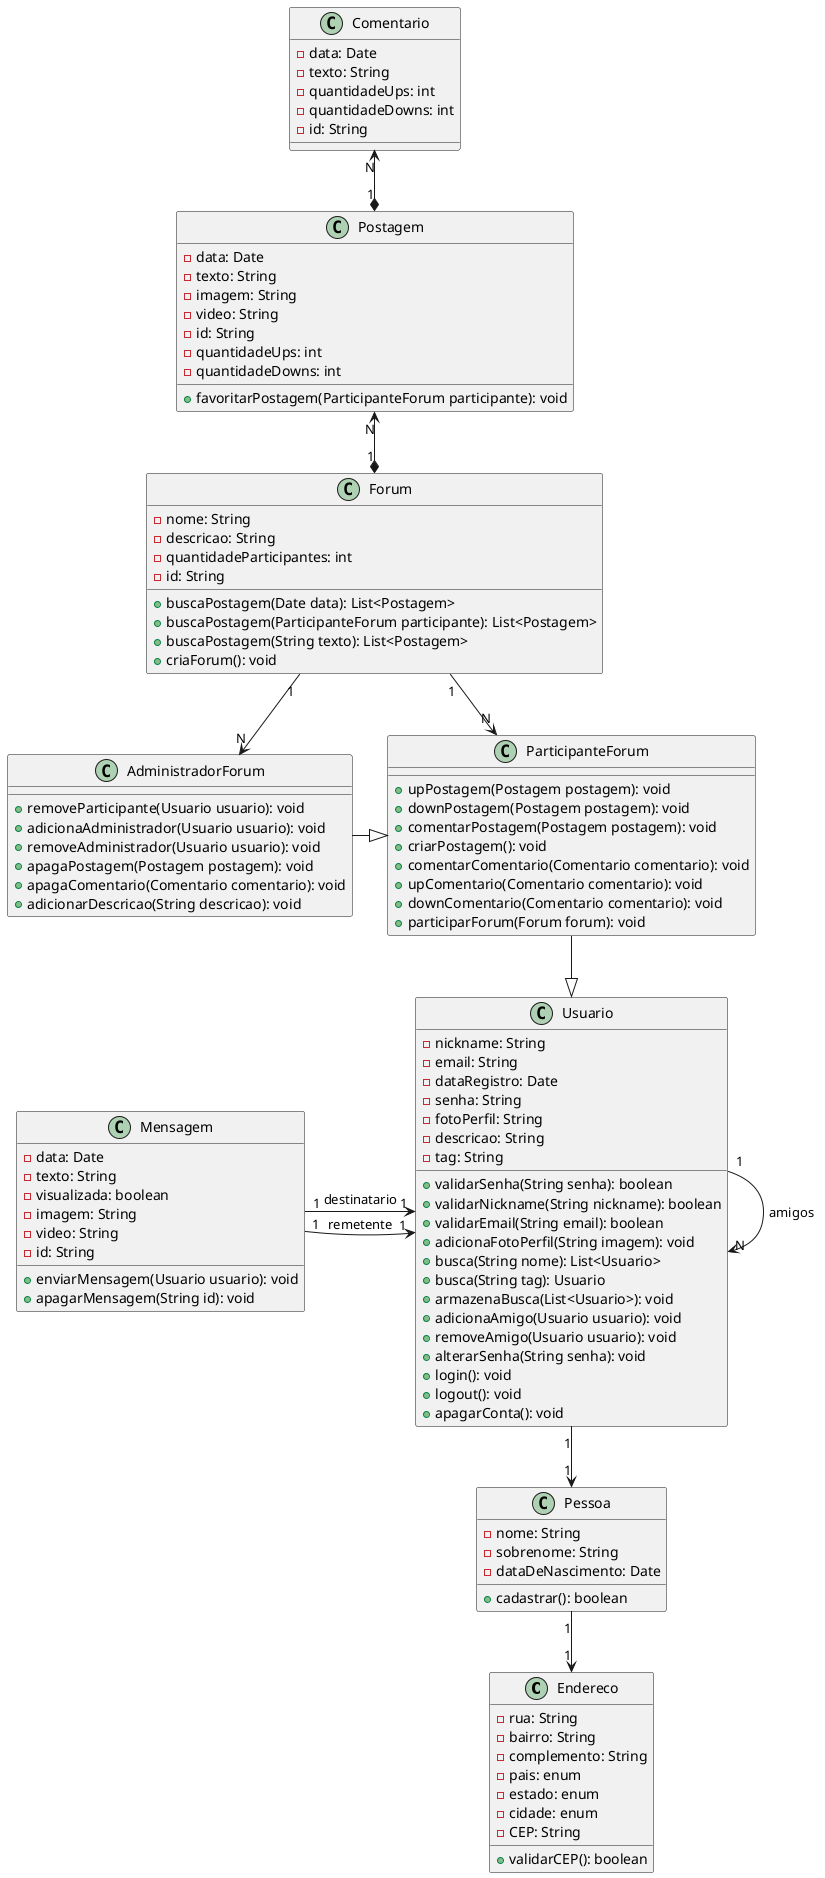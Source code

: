 @startuml diagrama

class Endereco {
-rua: String
-bairro: String
-complemento: String
-pais: enum
-estado: enum
-cidade: enum
-CEP: String
+validarCEP(): boolean
}

class Pessoa {
-nome: String
-sobrenome: String
-dataDeNascimento: Date
+cadastrar(): boolean
}

class Usuario {
-nickname: String
-email: String
-dataRegistro: Date
-senha: String
-fotoPerfil: String
-descricao: String
-tag: String
+validarSenha(String senha): boolean
+validarNickname(String nickname): boolean
+validarEmail(String email): boolean
+adicionaFotoPerfil(String imagem): void
+busca(String nome): List<Usuario>
+busca(String tag): Usuario
+armazenaBusca(List<Usuario>): void
+adicionaAmigo(Usuario usuario): void
+removeAmigo(Usuario usuario): void
+alterarSenha(String senha): void
+login(): void
+logout(): void
+apagarConta(): void
}


class Mensagem {
-data: Date
-texto: String
-visualizada: boolean
-imagem: String
-video: String
-id: String
+enviarMensagem(Usuario usuario): void
+apagarMensagem(String id): void
}

class AdministradorForum {
+removeParticipante(Usuario usuario): void
+adicionaAdministrador(Usuario usuario): void
+removeAdministrador(Usuario usuario): void
+apagaPostagem(Postagem postagem): void
+apagaComentario(Comentario comentario): void
+adicionarDescricao(String descricao): void
}



class ParticipanteForum {
+upPostagem(Postagem postagem): void
+downPostagem(Postagem postagem): void
+comentarPostagem(Postagem postagem): void
+criarPostagem(): void
+comentarComentario(Comentario comentario): void
+upComentario(Comentario comentario): void
+downComentario(Comentario comentario): void
+participarForum(Forum forum): void
}

class Comentario {
-data: Date
-texto: String
-quantidadeUps: int
-quantidadeDowns: int
-id: String
}

class Forum {
-nome: String
-descricao: String
-quantidadeParticipantes: int
-id: String
+buscaPostagem(Date data): List<Postagem>
+buscaPostagem(ParticipanteForum participante): List<Postagem>
+buscaPostagem(String texto): List<Postagem>
+criaForum(): void
}

class Postagem {
-data: Date
-texto: String
-imagem: String
-video: String
-id: String
-quantidadeUps: int
-quantidadeDowns: int
+favoritarPostagem(ParticipanteForum participante): void
}  


Postagem "1" *-up-> "N" Comentario
Forum "1" -down-> "N" ParticipanteForum
Forum "1" -down-> "N" AdministradorForum
Forum "1" *-up-> "N" Postagem
ParticipanteForum --|> Usuario
AdministradorForum -right-|> ParticipanteForum
Usuario "1" --> "N" Usuario : amigos
Usuario "1" -down-> "1" Pessoa
Pessoa "1" -down-> "1" Endereco
Mensagem "1" -right-> "1" Usuario : remetente
Mensagem "1" -right-> "1" Usuario : destinatario
@enduml